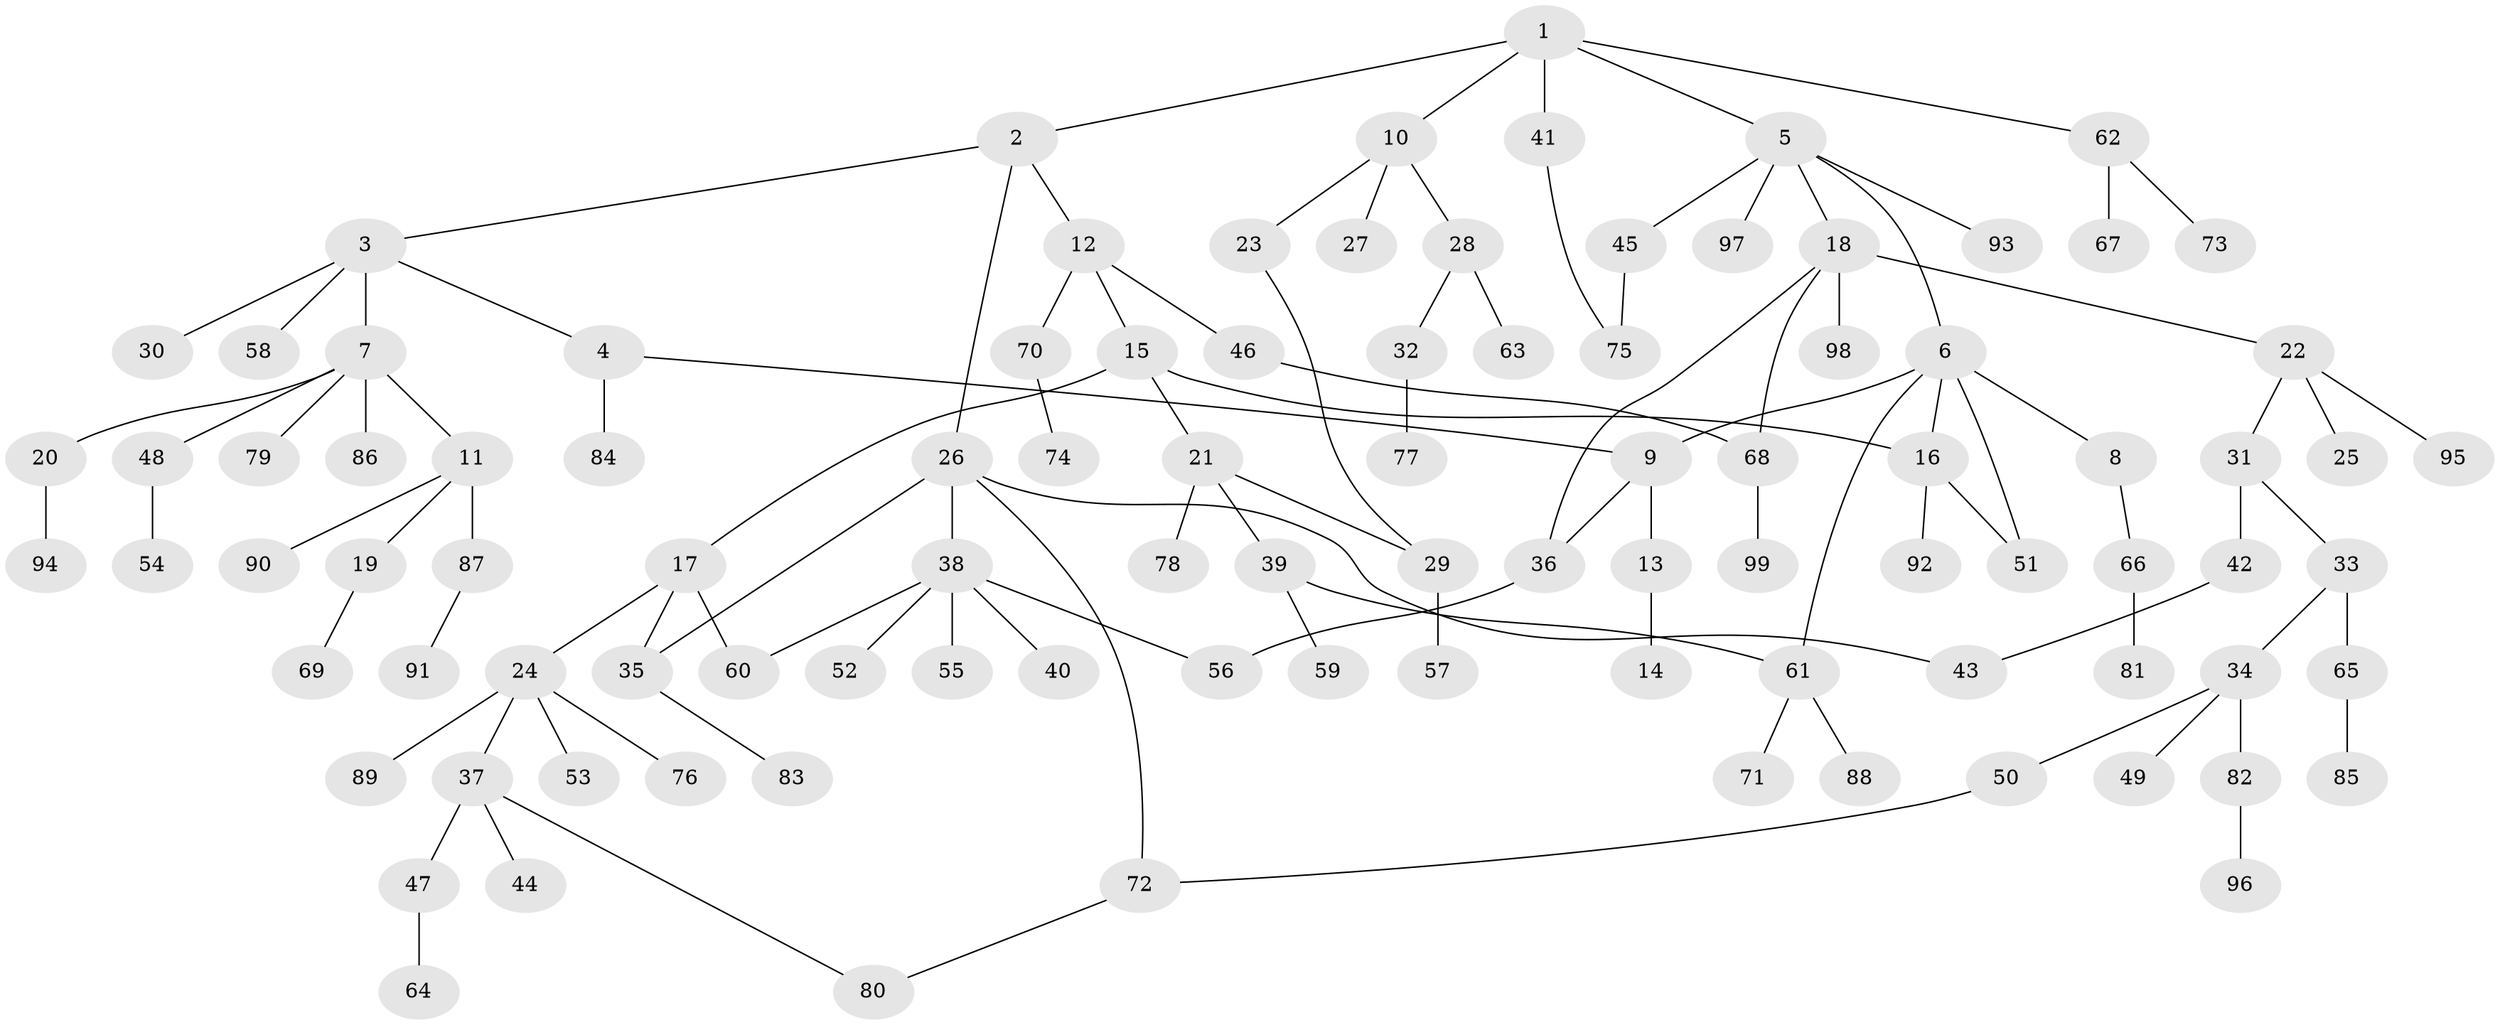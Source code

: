 // Generated by graph-tools (version 1.1) at 2025/10/02/27/25 16:10:52]
// undirected, 99 vertices, 112 edges
graph export_dot {
graph [start="1"]
  node [color=gray90,style=filled];
  1;
  2;
  3;
  4;
  5;
  6;
  7;
  8;
  9;
  10;
  11;
  12;
  13;
  14;
  15;
  16;
  17;
  18;
  19;
  20;
  21;
  22;
  23;
  24;
  25;
  26;
  27;
  28;
  29;
  30;
  31;
  32;
  33;
  34;
  35;
  36;
  37;
  38;
  39;
  40;
  41;
  42;
  43;
  44;
  45;
  46;
  47;
  48;
  49;
  50;
  51;
  52;
  53;
  54;
  55;
  56;
  57;
  58;
  59;
  60;
  61;
  62;
  63;
  64;
  65;
  66;
  67;
  68;
  69;
  70;
  71;
  72;
  73;
  74;
  75;
  76;
  77;
  78;
  79;
  80;
  81;
  82;
  83;
  84;
  85;
  86;
  87;
  88;
  89;
  90;
  91;
  92;
  93;
  94;
  95;
  96;
  97;
  98;
  99;
  1 -- 2;
  1 -- 5;
  1 -- 10;
  1 -- 41;
  1 -- 62;
  2 -- 3;
  2 -- 12;
  2 -- 26;
  3 -- 4;
  3 -- 7;
  3 -- 30;
  3 -- 58;
  4 -- 84;
  4 -- 9;
  5 -- 6;
  5 -- 18;
  5 -- 45;
  5 -- 93;
  5 -- 97;
  6 -- 8;
  6 -- 9;
  6 -- 16;
  6 -- 61;
  6 -- 51;
  7 -- 11;
  7 -- 20;
  7 -- 48;
  7 -- 79;
  7 -- 86;
  8 -- 66;
  9 -- 13;
  9 -- 36;
  10 -- 23;
  10 -- 27;
  10 -- 28;
  11 -- 19;
  11 -- 87;
  11 -- 90;
  12 -- 15;
  12 -- 46;
  12 -- 70;
  13 -- 14;
  15 -- 17;
  15 -- 21;
  15 -- 16;
  16 -- 51;
  16 -- 92;
  17 -- 24;
  17 -- 35;
  17 -- 60;
  18 -- 22;
  18 -- 98;
  18 -- 68;
  18 -- 36;
  19 -- 69;
  20 -- 94;
  21 -- 39;
  21 -- 78;
  21 -- 29;
  22 -- 25;
  22 -- 31;
  22 -- 95;
  23 -- 29;
  24 -- 37;
  24 -- 53;
  24 -- 76;
  24 -- 89;
  26 -- 38;
  26 -- 72;
  26 -- 35;
  26 -- 43;
  28 -- 32;
  28 -- 63;
  29 -- 57;
  31 -- 33;
  31 -- 42;
  32 -- 77;
  33 -- 34;
  33 -- 65;
  34 -- 49;
  34 -- 50;
  34 -- 82;
  35 -- 83;
  36 -- 56;
  37 -- 44;
  37 -- 47;
  37 -- 80;
  38 -- 40;
  38 -- 52;
  38 -- 55;
  38 -- 60;
  38 -- 56;
  39 -- 59;
  39 -- 61;
  41 -- 75;
  42 -- 43;
  45 -- 75;
  46 -- 68;
  47 -- 64;
  48 -- 54;
  50 -- 72;
  61 -- 71;
  61 -- 88;
  62 -- 67;
  62 -- 73;
  65 -- 85;
  66 -- 81;
  68 -- 99;
  70 -- 74;
  72 -- 80;
  82 -- 96;
  87 -- 91;
}
